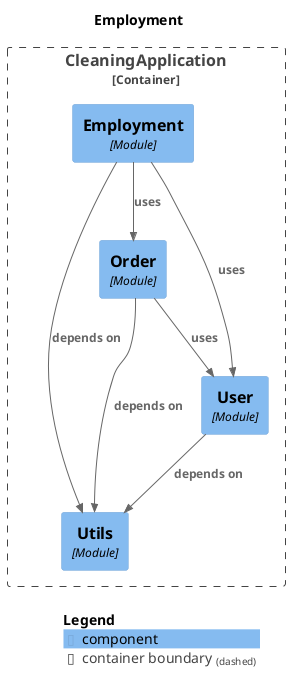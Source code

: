 @startuml
set separator none
title Employment

top to bottom direction

!include <C4/C4>
!include <C4/C4_Context>
!include <C4/C4_Component>

Container_Boundary("CleaningApplication.CleaningApplication_boundary", "CleaningApplication", $tags="") {
  Component(CleaningApplication.CleaningApplication.Utils, "Utils", $techn="Module", $descr="", $tags="", $link="")
  Component(CleaningApplication.CleaningApplication.Employment, "Employment", $techn="Module", $descr="", $tags="", $link="")
  Component(CleaningApplication.CleaningApplication.User, "User", $techn="Module", $descr="", $tags="", $link="")
  Component(CleaningApplication.CleaningApplication.Order, "Order", $techn="Module", $descr="", $tags="", $link="")
}

Rel(CleaningApplication.CleaningApplication.User, CleaningApplication.CleaningApplication.Utils, "depends on", $techn="", $tags="", $link="")
Rel(CleaningApplication.CleaningApplication.Order, CleaningApplication.CleaningApplication.Utils, "depends on", $techn="", $tags="", $link="")
Rel(CleaningApplication.CleaningApplication.Order, CleaningApplication.CleaningApplication.User, "uses", $techn="", $tags="", $link="")
Rel(CleaningApplication.CleaningApplication.Employment, CleaningApplication.CleaningApplication.Utils, "depends on", $techn="", $tags="", $link="")
Rel(CleaningApplication.CleaningApplication.Employment, CleaningApplication.CleaningApplication.User, "uses", $techn="", $tags="", $link="")
Rel(CleaningApplication.CleaningApplication.Employment, CleaningApplication.CleaningApplication.Order, "uses", $techn="", $tags="", $link="")

SHOW_LEGEND(true)
@enduml